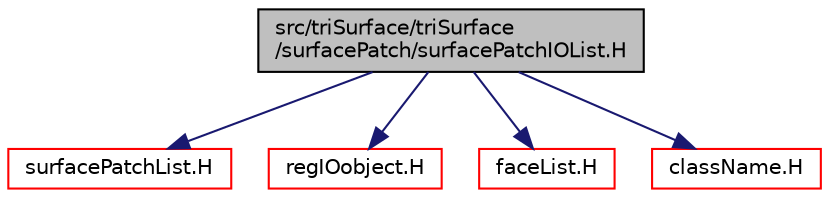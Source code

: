 digraph "src/triSurface/triSurface/surfacePatch/surfacePatchIOList.H"
{
  bgcolor="transparent";
  edge [fontname="Helvetica",fontsize="10",labelfontname="Helvetica",labelfontsize="10"];
  node [fontname="Helvetica",fontsize="10",shape=record];
  Node0 [label="src/triSurface/triSurface\l/surfacePatch/surfacePatchIOList.H",height=0.2,width=0.4,color="black", fillcolor="grey75", style="filled", fontcolor="black"];
  Node0 -> Node1 [color="midnightblue",fontsize="10",style="solid",fontname="Helvetica"];
  Node1 [label="surfacePatchList.H",height=0.2,width=0.4,color="red",URL="$a17519.html"];
  Node0 -> Node69 [color="midnightblue",fontsize="10",style="solid",fontname="Helvetica"];
  Node69 [label="regIOobject.H",height=0.2,width=0.4,color="red",URL="$a09977.html"];
  Node0 -> Node83 [color="midnightblue",fontsize="10",style="solid",fontname="Helvetica"];
  Node83 [label="faceList.H",height=0.2,width=0.4,color="red",URL="$a12101.html"];
  Node0 -> Node50 [color="midnightblue",fontsize="10",style="solid",fontname="Helvetica"];
  Node50 [label="className.H",height=0.2,width=0.4,color="red",URL="$a10052.html",tooltip="Macro definitions for declaring ClassName(), NamespaceName(), etc. "];
}
